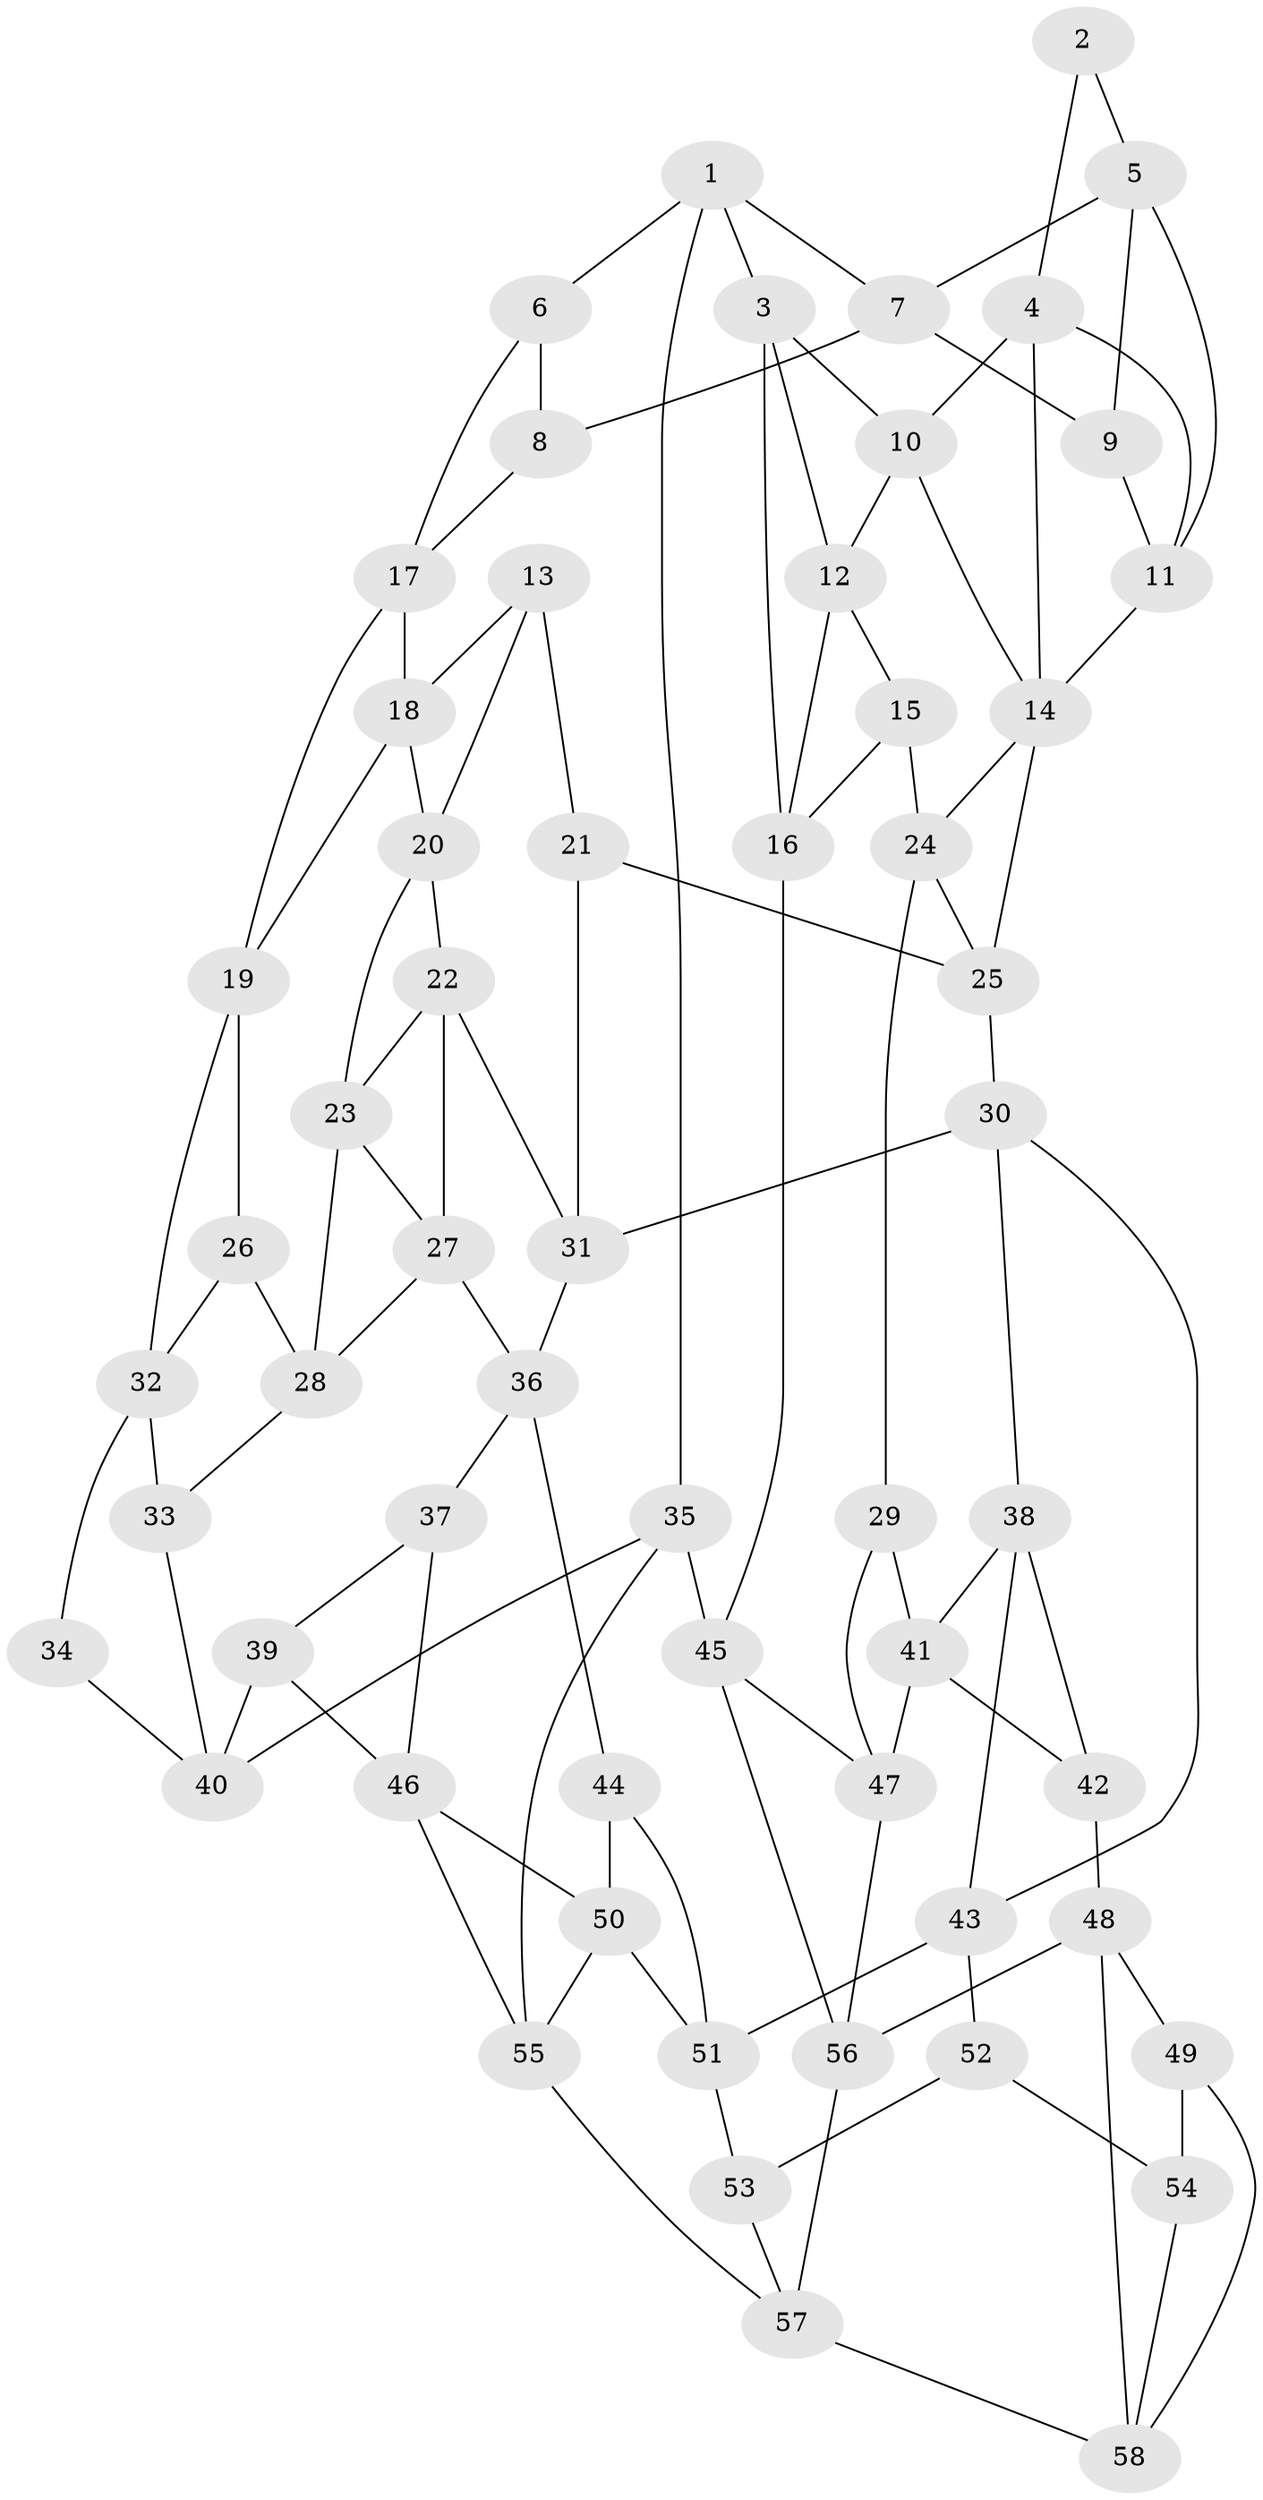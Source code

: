 // original degree distribution, {3: 0.02608695652173913, 6: 0.24347826086956523, 4: 0.25217391304347825, 5: 0.4782608695652174}
// Generated by graph-tools (version 1.1) at 2025/03/03/09/25 03:03:19]
// undirected, 58 vertices, 106 edges
graph export_dot {
graph [start="1"]
  node [color=gray90,style=filled];
  1;
  2;
  3;
  4;
  5;
  6;
  7;
  8;
  9;
  10;
  11;
  12;
  13;
  14;
  15;
  16;
  17;
  18;
  19;
  20;
  21;
  22;
  23;
  24;
  25;
  26;
  27;
  28;
  29;
  30;
  31;
  32;
  33;
  34;
  35;
  36;
  37;
  38;
  39;
  40;
  41;
  42;
  43;
  44;
  45;
  46;
  47;
  48;
  49;
  50;
  51;
  52;
  53;
  54;
  55;
  56;
  57;
  58;
  1 -- 3 [weight=1.0];
  1 -- 6 [weight=1.0];
  1 -- 7 [weight=1.0];
  1 -- 35 [weight=1.0];
  2 -- 4 [weight=1.0];
  2 -- 5 [weight=1.0];
  3 -- 10 [weight=1.0];
  3 -- 12 [weight=1.0];
  3 -- 16 [weight=1.0];
  4 -- 10 [weight=1.0];
  4 -- 11 [weight=1.0];
  4 -- 14 [weight=1.0];
  5 -- 7 [weight=1.0];
  5 -- 9 [weight=1.0];
  5 -- 11 [weight=1.0];
  6 -- 8 [weight=1.0];
  6 -- 17 [weight=1.0];
  7 -- 8 [weight=1.0];
  7 -- 9 [weight=1.0];
  8 -- 17 [weight=1.0];
  9 -- 11 [weight=1.0];
  10 -- 12 [weight=1.0];
  10 -- 14 [weight=1.0];
  11 -- 14 [weight=1.0];
  12 -- 15 [weight=1.0];
  12 -- 16 [weight=1.0];
  13 -- 18 [weight=1.0];
  13 -- 20 [weight=1.0];
  13 -- 21 [weight=1.0];
  14 -- 24 [weight=1.0];
  14 -- 25 [weight=1.0];
  15 -- 16 [weight=1.0];
  15 -- 24 [weight=1.0];
  16 -- 45 [weight=2.0];
  17 -- 18 [weight=1.0];
  17 -- 19 [weight=1.0];
  18 -- 19 [weight=1.0];
  18 -- 20 [weight=1.0];
  19 -- 26 [weight=1.0];
  19 -- 32 [weight=1.0];
  20 -- 22 [weight=1.0];
  20 -- 23 [weight=1.0];
  21 -- 25 [weight=2.0];
  21 -- 31 [weight=1.0];
  22 -- 23 [weight=1.0];
  22 -- 27 [weight=1.0];
  22 -- 31 [weight=1.0];
  23 -- 27 [weight=1.0];
  23 -- 28 [weight=1.0];
  24 -- 25 [weight=1.0];
  24 -- 29 [weight=1.0];
  25 -- 30 [weight=1.0];
  26 -- 28 [weight=1.0];
  26 -- 32 [weight=1.0];
  27 -- 28 [weight=1.0];
  27 -- 36 [weight=1.0];
  28 -- 33 [weight=1.0];
  29 -- 41 [weight=1.0];
  29 -- 47 [weight=1.0];
  30 -- 31 [weight=1.0];
  30 -- 38 [weight=1.0];
  30 -- 43 [weight=1.0];
  31 -- 36 [weight=1.0];
  32 -- 33 [weight=1.0];
  32 -- 34 [weight=1.0];
  33 -- 40 [weight=1.0];
  34 -- 40 [weight=2.0];
  35 -- 40 [weight=1.0];
  35 -- 45 [weight=1.0];
  35 -- 55 [weight=1.0];
  36 -- 37 [weight=1.0];
  36 -- 44 [weight=1.0];
  37 -- 39 [weight=1.0];
  37 -- 46 [weight=1.0];
  38 -- 41 [weight=1.0];
  38 -- 42 [weight=1.0];
  38 -- 43 [weight=1.0];
  39 -- 40 [weight=2.0];
  39 -- 46 [weight=1.0];
  41 -- 42 [weight=1.0];
  41 -- 47 [weight=1.0];
  42 -- 48 [weight=1.0];
  43 -- 51 [weight=1.0];
  43 -- 52 [weight=1.0];
  44 -- 50 [weight=1.0];
  44 -- 51 [weight=1.0];
  45 -- 47 [weight=1.0];
  45 -- 56 [weight=1.0];
  46 -- 50 [weight=1.0];
  46 -- 55 [weight=1.0];
  47 -- 56 [weight=1.0];
  48 -- 49 [weight=1.0];
  48 -- 56 [weight=1.0];
  48 -- 58 [weight=1.0];
  49 -- 54 [weight=1.0];
  49 -- 58 [weight=1.0];
  50 -- 51 [weight=1.0];
  50 -- 55 [weight=1.0];
  51 -- 53 [weight=1.0];
  52 -- 53 [weight=1.0];
  52 -- 54 [weight=2.0];
  53 -- 57 [weight=1.0];
  54 -- 58 [weight=1.0];
  55 -- 57 [weight=1.0];
  56 -- 57 [weight=1.0];
  57 -- 58 [weight=1.0];
}
